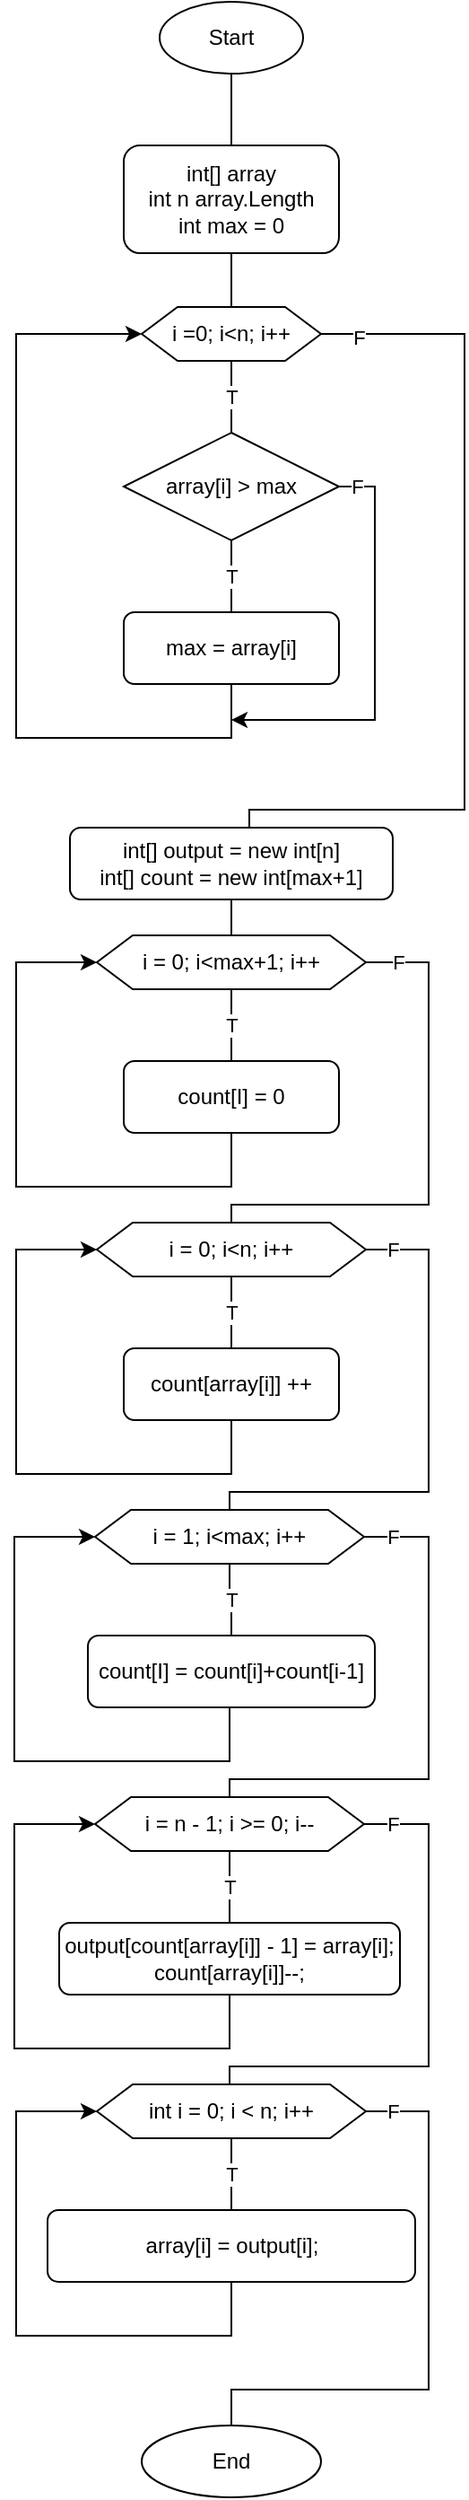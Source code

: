 <mxfile version="16.5.1" type="device"><diagram id="i00-G0FosnCmfwBsZo1n" name="Страница 1"><mxGraphModel dx="596" dy="857" grid="1" gridSize="10" guides="1" tooltips="1" connect="1" arrows="1" fold="1" page="1" pageScale="1" pageWidth="827" pageHeight="1169" math="0" shadow="0"><root><mxCell id="0"/><mxCell id="1" parent="0"/><mxCell id="0sRqcDe0hjBv15FU4G_R-3" value="" style="edgeStyle=orthogonalEdgeStyle;rounded=0;orthogonalLoop=1;jettySize=auto;html=1;strokeWidth=1;endArrow=none;endFill=0;" edge="1" parent="1" source="0sRqcDe0hjBv15FU4G_R-1" target="0sRqcDe0hjBv15FU4G_R-2"><mxGeometry relative="1" as="geometry"/></mxCell><mxCell id="0sRqcDe0hjBv15FU4G_R-1" value="Start" style="ellipse;whiteSpace=wrap;html=1;" vertex="1" parent="1"><mxGeometry x="300" y="10" width="80" height="40" as="geometry"/></mxCell><mxCell id="0sRqcDe0hjBv15FU4G_R-6" value="" style="edgeStyle=orthogonalEdgeStyle;rounded=0;orthogonalLoop=1;jettySize=auto;html=1;endArrow=none;endFill=0;strokeWidth=1;" edge="1" parent="1" source="0sRqcDe0hjBv15FU4G_R-2" target="0sRqcDe0hjBv15FU4G_R-5"><mxGeometry relative="1" as="geometry"/></mxCell><mxCell id="0sRqcDe0hjBv15FU4G_R-2" value="int[] array&lt;br&gt;int n array.Length&lt;br&gt;int max = 0" style="rounded=1;whiteSpace=wrap;html=1;" vertex="1" parent="1"><mxGeometry x="280" y="90" width="120" height="60" as="geometry"/></mxCell><mxCell id="0sRqcDe0hjBv15FU4G_R-9" value="T" style="edgeStyle=orthogonalEdgeStyle;rounded=0;orthogonalLoop=1;jettySize=auto;html=1;endArrow=none;endFill=0;strokeWidth=1;" edge="1" parent="1" source="0sRqcDe0hjBv15FU4G_R-5" target="0sRqcDe0hjBv15FU4G_R-7"><mxGeometry relative="1" as="geometry"><Array as="points"><mxPoint x="340" y="230"/><mxPoint x="340" y="230"/></Array></mxGeometry></mxCell><mxCell id="0sRqcDe0hjBv15FU4G_R-15" style="edgeStyle=orthogonalEdgeStyle;rounded=0;orthogonalLoop=1;jettySize=auto;html=1;endArrow=none;endFill=0;strokeWidth=1;" edge="1" parent="1" source="0sRqcDe0hjBv15FU4G_R-5" target="0sRqcDe0hjBv15FU4G_R-14"><mxGeometry relative="1" as="geometry"><Array as="points"><mxPoint x="470" y="195"/><mxPoint x="470" y="460"/><mxPoint x="350" y="460"/></Array></mxGeometry></mxCell><mxCell id="0sRqcDe0hjBv15FU4G_R-16" value="F" style="edgeLabel;html=1;align=center;verticalAlign=middle;resizable=0;points=[];" vertex="1" connectable="0" parent="0sRqcDe0hjBv15FU4G_R-15"><mxGeometry x="-0.912" y="-2" relative="1" as="geometry"><mxPoint as="offset"/></mxGeometry></mxCell><mxCell id="0sRqcDe0hjBv15FU4G_R-5" value="i =0; i&amp;lt;n; i++" style="shape=hexagon;perimeter=hexagonPerimeter2;whiteSpace=wrap;html=1;fixedSize=1;" vertex="1" parent="1"><mxGeometry x="290" y="180" width="100" height="30" as="geometry"/></mxCell><mxCell id="0sRqcDe0hjBv15FU4G_R-10" value="T" style="edgeStyle=orthogonalEdgeStyle;rounded=0;orthogonalLoop=1;jettySize=auto;html=1;endArrow=none;endFill=0;strokeWidth=1;" edge="1" parent="1" source="0sRqcDe0hjBv15FU4G_R-7" target="0sRqcDe0hjBv15FU4G_R-8"><mxGeometry relative="1" as="geometry"/></mxCell><mxCell id="0sRqcDe0hjBv15FU4G_R-12" style="edgeStyle=orthogonalEdgeStyle;rounded=0;orthogonalLoop=1;jettySize=auto;html=1;endArrow=classic;endFill=1;strokeWidth=1;" edge="1" parent="1" source="0sRqcDe0hjBv15FU4G_R-7"><mxGeometry relative="1" as="geometry"><mxPoint x="340" y="410" as="targetPoint"/><Array as="points"><mxPoint x="420" y="280"/><mxPoint x="420" y="410"/></Array></mxGeometry></mxCell><mxCell id="0sRqcDe0hjBv15FU4G_R-13" value="F" style="edgeLabel;html=1;align=center;verticalAlign=middle;resizable=0;points=[];" vertex="1" connectable="0" parent="0sRqcDe0hjBv15FU4G_R-12"><mxGeometry x="-0.687" y="5" relative="1" as="geometry"><mxPoint x="-15" y="-16" as="offset"/></mxGeometry></mxCell><mxCell id="0sRqcDe0hjBv15FU4G_R-7" value="array[i] &amp;gt; max" style="rhombus;whiteSpace=wrap;html=1;" vertex="1" parent="1"><mxGeometry x="280" y="250" width="120" height="60" as="geometry"/></mxCell><mxCell id="0sRqcDe0hjBv15FU4G_R-11" style="edgeStyle=orthogonalEdgeStyle;rounded=0;orthogonalLoop=1;jettySize=auto;html=1;entryX=0;entryY=0.5;entryDx=0;entryDy=0;endArrow=classic;endFill=1;strokeWidth=1;" edge="1" parent="1" source="0sRqcDe0hjBv15FU4G_R-8" target="0sRqcDe0hjBv15FU4G_R-5"><mxGeometry relative="1" as="geometry"><Array as="points"><mxPoint x="340" y="420"/><mxPoint x="220" y="420"/><mxPoint x="220" y="195"/></Array></mxGeometry></mxCell><mxCell id="0sRqcDe0hjBv15FU4G_R-8" value="max = array[i]" style="rounded=1;whiteSpace=wrap;html=1;" vertex="1" parent="1"><mxGeometry x="280" y="350" width="120" height="40" as="geometry"/></mxCell><mxCell id="0sRqcDe0hjBv15FU4G_R-18" value="" style="edgeStyle=orthogonalEdgeStyle;rounded=0;orthogonalLoop=1;jettySize=auto;html=1;endArrow=none;endFill=0;strokeWidth=1;" edge="1" parent="1" source="0sRqcDe0hjBv15FU4G_R-14" target="0sRqcDe0hjBv15FU4G_R-17"><mxGeometry relative="1" as="geometry"/></mxCell><mxCell id="0sRqcDe0hjBv15FU4G_R-14" value="int[] output = new int[n]&lt;br&gt;int[] count = new int[max+1]" style="rounded=1;whiteSpace=wrap;html=1;" vertex="1" parent="1"><mxGeometry x="250" y="470" width="180" height="40" as="geometry"/></mxCell><mxCell id="0sRqcDe0hjBv15FU4G_R-20" value="T" style="edgeStyle=orthogonalEdgeStyle;rounded=0;orthogonalLoop=1;jettySize=auto;html=1;endArrow=none;endFill=0;strokeWidth=1;" edge="1" parent="1" source="0sRqcDe0hjBv15FU4G_R-17" target="0sRqcDe0hjBv15FU4G_R-19"><mxGeometry relative="1" as="geometry"/></mxCell><mxCell id="0sRqcDe0hjBv15FU4G_R-38" value="F" style="edgeStyle=orthogonalEdgeStyle;rounded=0;orthogonalLoop=1;jettySize=auto;html=1;endArrow=none;endFill=0;strokeWidth=1;" edge="1" parent="1" source="0sRqcDe0hjBv15FU4G_R-17" target="0sRqcDe0hjBv15FU4G_R-23"><mxGeometry x="-0.88" relative="1" as="geometry"><Array as="points"><mxPoint x="450" y="545"/><mxPoint x="450" y="680"/><mxPoint x="340" y="680"/></Array><mxPoint as="offset"/></mxGeometry></mxCell><mxCell id="0sRqcDe0hjBv15FU4G_R-17" value="i = 0; i&amp;lt;max+1; i++" style="shape=hexagon;perimeter=hexagonPerimeter2;whiteSpace=wrap;html=1;fixedSize=1;" vertex="1" parent="1"><mxGeometry x="265" y="530" width="150" height="30" as="geometry"/></mxCell><mxCell id="0sRqcDe0hjBv15FU4G_R-21" style="edgeStyle=orthogonalEdgeStyle;rounded=0;orthogonalLoop=1;jettySize=auto;html=1;entryX=0;entryY=0.5;entryDx=0;entryDy=0;endArrow=classic;endFill=1;strokeWidth=1;" edge="1" parent="1" source="0sRqcDe0hjBv15FU4G_R-19" target="0sRqcDe0hjBv15FU4G_R-17"><mxGeometry relative="1" as="geometry"><Array as="points"><mxPoint x="340" y="670"/><mxPoint x="220" y="670"/><mxPoint x="220" y="545"/></Array></mxGeometry></mxCell><mxCell id="0sRqcDe0hjBv15FU4G_R-19" value="count[I] = 0" style="rounded=1;whiteSpace=wrap;html=1;" vertex="1" parent="1"><mxGeometry x="280" y="600" width="120" height="40" as="geometry"/></mxCell><mxCell id="0sRqcDe0hjBv15FU4G_R-22" value="T" style="edgeStyle=orthogonalEdgeStyle;rounded=0;orthogonalLoop=1;jettySize=auto;html=1;endArrow=none;endFill=0;strokeWidth=1;" edge="1" parent="1" source="0sRqcDe0hjBv15FU4G_R-23" target="0sRqcDe0hjBv15FU4G_R-25"><mxGeometry relative="1" as="geometry"/></mxCell><mxCell id="0sRqcDe0hjBv15FU4G_R-40" style="edgeStyle=orthogonalEdgeStyle;rounded=0;orthogonalLoop=1;jettySize=auto;html=1;endArrow=none;endFill=0;strokeWidth=1;" edge="1" parent="1" source="0sRqcDe0hjBv15FU4G_R-23" target="0sRqcDe0hjBv15FU4G_R-27"><mxGeometry relative="1" as="geometry"><Array as="points"><mxPoint x="450" y="705"/><mxPoint x="450" y="840"/><mxPoint x="339" y="840"/></Array></mxGeometry></mxCell><mxCell id="0sRqcDe0hjBv15FU4G_R-41" value="F" style="edgeLabel;html=1;align=center;verticalAlign=middle;resizable=0;points=[];" vertex="1" connectable="0" parent="0sRqcDe0hjBv15FU4G_R-40"><mxGeometry x="-0.801" y="2" relative="1" as="geometry"><mxPoint x="-14" y="2" as="offset"/></mxGeometry></mxCell><mxCell id="0sRqcDe0hjBv15FU4G_R-23" value="i = 0; i&amp;lt;n; i++" style="shape=hexagon;perimeter=hexagonPerimeter2;whiteSpace=wrap;html=1;fixedSize=1;" vertex="1" parent="1"><mxGeometry x="265" y="690" width="150" height="30" as="geometry"/></mxCell><mxCell id="0sRqcDe0hjBv15FU4G_R-24" style="edgeStyle=orthogonalEdgeStyle;rounded=0;orthogonalLoop=1;jettySize=auto;html=1;entryX=0;entryY=0.5;entryDx=0;entryDy=0;endArrow=classic;endFill=1;strokeWidth=1;" edge="1" parent="1" source="0sRqcDe0hjBv15FU4G_R-25" target="0sRqcDe0hjBv15FU4G_R-23"><mxGeometry relative="1" as="geometry"><Array as="points"><mxPoint x="340" y="830"/><mxPoint x="220" y="830"/><mxPoint x="220" y="705"/></Array></mxGeometry></mxCell><mxCell id="0sRqcDe0hjBv15FU4G_R-25" value="count[array[i]] ++" style="rounded=1;whiteSpace=wrap;html=1;" vertex="1" parent="1"><mxGeometry x="280" y="760" width="120" height="40" as="geometry"/></mxCell><mxCell id="0sRqcDe0hjBv15FU4G_R-26" value="T" style="edgeStyle=orthogonalEdgeStyle;rounded=0;orthogonalLoop=1;jettySize=auto;html=1;endArrow=none;endFill=0;strokeWidth=1;" edge="1" parent="1" source="0sRqcDe0hjBv15FU4G_R-27" target="0sRqcDe0hjBv15FU4G_R-29"><mxGeometry relative="1" as="geometry"/></mxCell><mxCell id="0sRqcDe0hjBv15FU4G_R-42" style="edgeStyle=orthogonalEdgeStyle;rounded=0;orthogonalLoop=1;jettySize=auto;html=1;entryX=0.5;entryY=0;entryDx=0;entryDy=0;endArrow=none;endFill=0;strokeWidth=1;" edge="1" parent="1" source="0sRqcDe0hjBv15FU4G_R-27" target="0sRqcDe0hjBv15FU4G_R-31"><mxGeometry relative="1" as="geometry"><Array as="points"><mxPoint x="450" y="865"/><mxPoint x="450" y="1000"/><mxPoint x="339" y="1000"/></Array></mxGeometry></mxCell><mxCell id="0sRqcDe0hjBv15FU4G_R-45" value="F" style="edgeLabel;html=1;align=center;verticalAlign=middle;resizable=0;points=[];" vertex="1" connectable="0" parent="0sRqcDe0hjBv15FU4G_R-42"><mxGeometry x="-0.781" y="-2" relative="1" as="geometry"><mxPoint x="-16" y="-2" as="offset"/></mxGeometry></mxCell><mxCell id="0sRqcDe0hjBv15FU4G_R-27" value="i = 1; i&amp;lt;max; i++" style="shape=hexagon;perimeter=hexagonPerimeter2;whiteSpace=wrap;html=1;fixedSize=1;" vertex="1" parent="1"><mxGeometry x="264" y="850" width="150" height="30" as="geometry"/></mxCell><mxCell id="0sRqcDe0hjBv15FU4G_R-28" style="edgeStyle=orthogonalEdgeStyle;rounded=0;orthogonalLoop=1;jettySize=auto;html=1;entryX=0;entryY=0.5;entryDx=0;entryDy=0;endArrow=classic;endFill=1;strokeWidth=1;" edge="1" parent="1" source="0sRqcDe0hjBv15FU4G_R-29" target="0sRqcDe0hjBv15FU4G_R-27"><mxGeometry relative="1" as="geometry"><Array as="points"><mxPoint x="339" y="990"/><mxPoint x="219" y="990"/><mxPoint x="219" y="865"/></Array></mxGeometry></mxCell><mxCell id="0sRqcDe0hjBv15FU4G_R-29" value="count[I] = count[i]+count[i-1]" style="rounded=1;whiteSpace=wrap;html=1;" vertex="1" parent="1"><mxGeometry x="260" y="920" width="160" height="40" as="geometry"/></mxCell><mxCell id="0sRqcDe0hjBv15FU4G_R-30" value="T" style="edgeStyle=orthogonalEdgeStyle;rounded=0;orthogonalLoop=1;jettySize=auto;html=1;endArrow=none;endFill=0;strokeWidth=1;" edge="1" parent="1" source="0sRqcDe0hjBv15FU4G_R-31" target="0sRqcDe0hjBv15FU4G_R-33"><mxGeometry relative="1" as="geometry"/></mxCell><mxCell id="0sRqcDe0hjBv15FU4G_R-46" style="edgeStyle=orthogonalEdgeStyle;rounded=0;orthogonalLoop=1;jettySize=auto;html=1;entryX=0.5;entryY=0;entryDx=0;entryDy=0;endArrow=none;endFill=0;strokeWidth=1;" edge="1" parent="1" source="0sRqcDe0hjBv15FU4G_R-31" target="0sRqcDe0hjBv15FU4G_R-35"><mxGeometry relative="1" as="geometry"><Array as="points"><mxPoint x="450" y="1025"/><mxPoint x="450" y="1160"/><mxPoint x="339" y="1160"/></Array></mxGeometry></mxCell><mxCell id="0sRqcDe0hjBv15FU4G_R-47" value="F" style="edgeLabel;html=1;align=center;verticalAlign=middle;resizable=0;points=[];" vertex="1" connectable="0" parent="0sRqcDe0hjBv15FU4G_R-46"><mxGeometry x="-0.788" y="-1" relative="1" as="geometry"><mxPoint x="-15" y="-1" as="offset"/></mxGeometry></mxCell><mxCell id="0sRqcDe0hjBv15FU4G_R-31" value="i = n - 1; i &amp;gt;= 0; i--" style="shape=hexagon;perimeter=hexagonPerimeter2;whiteSpace=wrap;html=1;fixedSize=1;" vertex="1" parent="1"><mxGeometry x="264" y="1010" width="150" height="30" as="geometry"/></mxCell><mxCell id="0sRqcDe0hjBv15FU4G_R-32" style="edgeStyle=orthogonalEdgeStyle;rounded=0;orthogonalLoop=1;jettySize=auto;html=1;entryX=0;entryY=0.5;entryDx=0;entryDy=0;endArrow=classic;endFill=1;strokeWidth=1;" edge="1" parent="1" source="0sRqcDe0hjBv15FU4G_R-33" target="0sRqcDe0hjBv15FU4G_R-31"><mxGeometry relative="1" as="geometry"><Array as="points"><mxPoint x="339" y="1150"/><mxPoint x="219" y="1150"/><mxPoint x="219" y="1025"/></Array></mxGeometry></mxCell><mxCell id="0sRqcDe0hjBv15FU4G_R-33" value="&lt;div&gt;output[count[array[i]] - 1] = array[i];&lt;/div&gt;&lt;div&gt;count[array[i]]--;&lt;/div&gt;" style="rounded=1;whiteSpace=wrap;html=1;" vertex="1" parent="1"><mxGeometry x="244" y="1080" width="190" height="40" as="geometry"/></mxCell><mxCell id="0sRqcDe0hjBv15FU4G_R-34" value="T" style="edgeStyle=orthogonalEdgeStyle;rounded=0;orthogonalLoop=1;jettySize=auto;html=1;endArrow=none;endFill=0;strokeWidth=1;" edge="1" parent="1" source="0sRqcDe0hjBv15FU4G_R-35" target="0sRqcDe0hjBv15FU4G_R-37"><mxGeometry relative="1" as="geometry"/></mxCell><mxCell id="0sRqcDe0hjBv15FU4G_R-49" style="edgeStyle=orthogonalEdgeStyle;rounded=0;orthogonalLoop=1;jettySize=auto;html=1;endArrow=none;endFill=0;strokeWidth=1;" edge="1" parent="1" source="0sRqcDe0hjBv15FU4G_R-35" target="0sRqcDe0hjBv15FU4G_R-48"><mxGeometry relative="1" as="geometry"><Array as="points"><mxPoint x="450" y="1185"/><mxPoint x="450" y="1340"/><mxPoint x="340" y="1340"/></Array></mxGeometry></mxCell><mxCell id="0sRqcDe0hjBv15FU4G_R-50" value="F" style="edgeLabel;html=1;align=center;verticalAlign=middle;resizable=0;points=[];" vertex="1" connectable="0" parent="0sRqcDe0hjBv15FU4G_R-49"><mxGeometry x="-0.812" y="-1" relative="1" as="geometry"><mxPoint x="-15" y="-1" as="offset"/></mxGeometry></mxCell><mxCell id="0sRqcDe0hjBv15FU4G_R-35" value="int i = 0; i &amp;lt; n; i++" style="shape=hexagon;perimeter=hexagonPerimeter2;whiteSpace=wrap;html=1;fixedSize=1;" vertex="1" parent="1"><mxGeometry x="265" y="1170" width="150" height="30" as="geometry"/></mxCell><mxCell id="0sRqcDe0hjBv15FU4G_R-36" style="edgeStyle=orthogonalEdgeStyle;rounded=0;orthogonalLoop=1;jettySize=auto;html=1;entryX=0;entryY=0.5;entryDx=0;entryDy=0;endArrow=classic;endFill=1;strokeWidth=1;" edge="1" parent="1" source="0sRqcDe0hjBv15FU4G_R-37" target="0sRqcDe0hjBv15FU4G_R-35"><mxGeometry relative="1" as="geometry"><Array as="points"><mxPoint x="340" y="1310"/><mxPoint x="220" y="1310"/><mxPoint x="220" y="1185"/></Array></mxGeometry></mxCell><mxCell id="0sRqcDe0hjBv15FU4G_R-37" value="array[i] = output[i];" style="rounded=1;whiteSpace=wrap;html=1;" vertex="1" parent="1"><mxGeometry x="237.5" y="1240" width="205" height="40" as="geometry"/></mxCell><mxCell id="0sRqcDe0hjBv15FU4G_R-48" value="End" style="ellipse;whiteSpace=wrap;html=1;" vertex="1" parent="1"><mxGeometry x="290" y="1360" width="100" height="40" as="geometry"/></mxCell></root></mxGraphModel></diagram></mxfile>